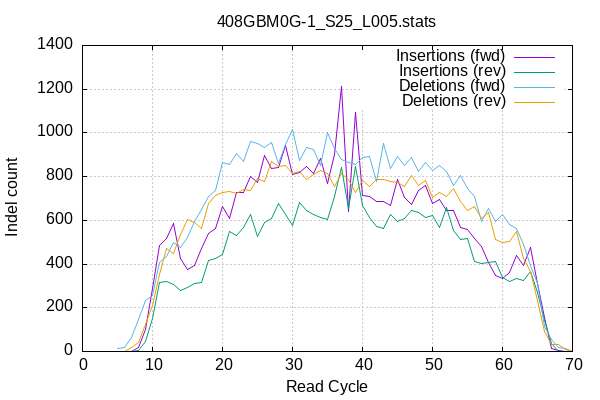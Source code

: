 
        set terminal png size 600,400 truecolor
        set output "408GBM0G-1_S25_L005-indel-cycles.png"
        set grid xtics ytics y2tics back lc rgb "#cccccc"
        set style line 1 linetype 1  linecolor rgb "red"
        set style line 2 linetype 2  linecolor rgb "black"
        set style line 3 linetype 3  linecolor rgb "green"
        set style line 4 linetype 4  linecolor rgb "blue"
        set style increment user
        set ylabel "Indel count"
        set xlabel "Read Cycle"
        set title "408GBM0G-1_S25_L005.stats" noenhanced
    plot '-' w l ti 'Insertions (fwd)', '' w l ti 'Insertions (rev)', '' w l ti 'Deletions (fwd)', '' w l ti 'Deletions (rev)'
5	0
6	0
7	2
8	17
9	102
10	289
11	485
12	516
13	587
14	427
15	375
16	393
17	473
18	542
19	561
20	662
21	610
22	727
23	727
24	799
25	772
26	898
27	839
28	842
29	942
30	810
31	818
32	848
33	813
34	885
35	767
36	901
37	1212
38	641
39	1092
40	713
41	707
42	685
43	685
44	669
45	785
46	703
47	671
48	735
49	758
50	676
51	696
52	643
53	643
54	566
55	560
56	516
57	482
58	408
59	346
60	336
61	361
62	438
63	394
64	475
65	309
66	157
67	16
68	3
69	0
70	0
end
5	0
6	0
7	0
8	5
9	48
10	151
11	315
12	322
13	308
14	279
15	294
16	309
17	315
18	416
19	425
20	445
21	547
22	532
23	569
24	629
25	524
26	589
27	608
28	677
29	627
30	575
31	682
32	645
33	626
34	611
35	604
36	709
37	841
38	654
39	845
40	670
41	614
42	571
43	564
44	629
45	595
46	608
47	647
48	637
49	612
50	620
51	566
52	661
53	555
54	513
55	517
56	412
57	404
58	409
59	412
60	337
61	321
62	332
63	323
64	364
65	270
66	140
67	38
68	2
69	0
70	0
end
5	12
6	17
7	65
8	147
9	232
10	257
11	408
12	435
13	500
14	474
15	521
16	593
17	648
18	707
19	735
20	864
21	857
22	904
23	869
24	960
25	952
26	935
27	956
28	862
29	946
30	1015
31	873
32	932
33	922
34	851
35	1001
36	930
37	879
38	864
39	854
40	887
41	891
42	777
43	952
44	836
45	892
46	853
47	889
48	824
49	864
50	827
51	853
52	823
53	760
54	805
55	745
56	707
57	595
58	652
59	593
60	628
61	582
62	563
63	489
64	394
65	312
66	115
67	57
68	20
69	12
70	2
end
5	1
6	0
7	19
8	43
9	123
10	212
11	354
12	472
13	449
14	535
15	604
16	591
17	563
18	676
19	716
20	727
21	733
22	725
23	741
24	738
25	791
26	778
27	870
28	848
29	853
30	816
31	822
32	788
33	810
34	830
35	815
36	753
37	815
38	786
39	727
40	782
41	753
42	786
43	786
44	780
45	775
46	756
47	806
48	760
49	781
50	706
51	727
52	711
53	748
54	684
55	643
56	665
57	610
58	635
59	511
60	498
61	501
62	550
63	424
64	367
65	235
66	90
67	31
68	30
69	9
70	1
end
